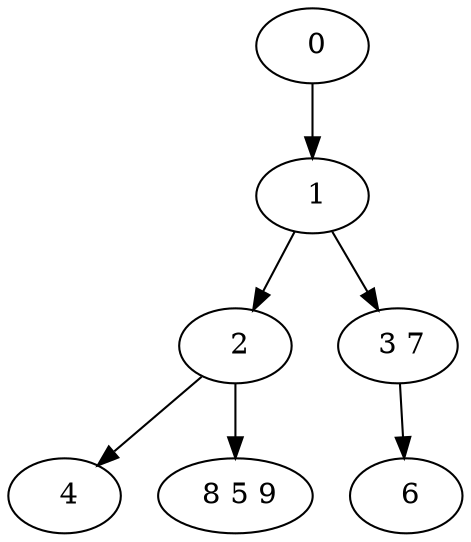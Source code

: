 digraph mytree {
" 0" -> " 1";
" 1" -> " 2";
" 1" -> " 3 7";
" 2" -> " 4";
" 2" -> " 8 5 9";
" 3 7" -> " 6";
" 4";
" 8 5 9";
" 6";
}
